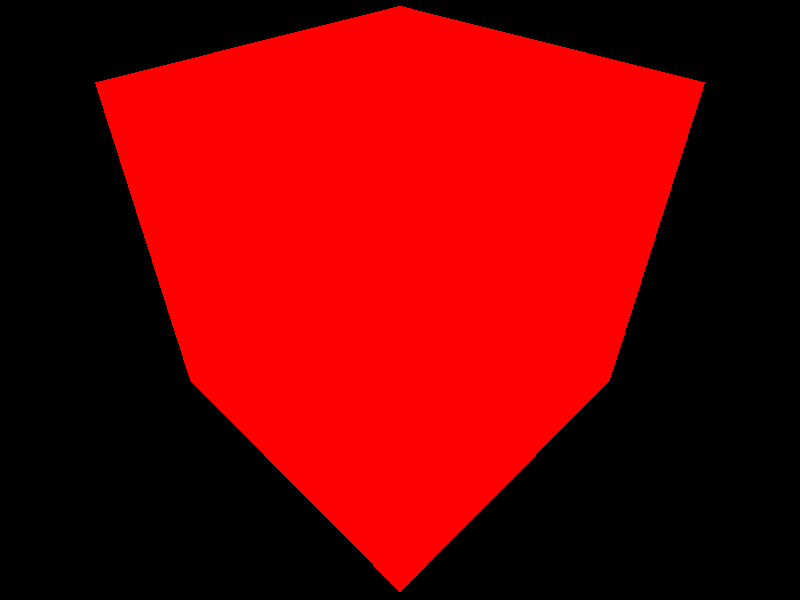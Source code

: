 
// Persistence of Vision Ray Tracer Scene Description File

#version 3.5; // current version is 3.8

/* 
Information on Pov-Ray:
 
My personal introduction into Pov-Ray was the excellent book "3D-Welten, professionelle Animationen und fotorealistische Grafiken mit Raytracing" from 
Toni Lama by Carl Hanser Verlag München Wien, 2004. Apart of that I recommend the Pov-Ray-homepage (http://www.povray.org).

Further information on Pov-Ray can be found at https://sus.ziti.uni-heidelberg.de/Lehre/WS2021_Tools/POVRAY/POVRAY_PeterFischer.pdf,  
https://wiki.povray.org/content/Main_Page, https://de.wikibooks.org/wiki/Raytracing_mit_POV-Ray or, in german language, here: https://www.f-lohmueller.de/pov_tut/pov__ger.htm
*/ 
 
/*
---------------------------------------------------Modeling approach---------------------------------------------- 
In this fractal a sphere is surrounded by 8 other spheres, with all these spheres fitting in one including cube. These 8 surrounding spheres again are 
surrounded by 8 spheres, also fitting into the cube and so on.

The model is achieved by a loop running over the various levels of this fractal with the number of elements increasing by the factor of 8 with each loop. 
Appropriate values can also be calculated for the relation of the radius of spheres from subsequent loops and for the angle necessary for positioning these spheres. 

For each level first the positions of the level's elements are taken from an array and elements are placed onto these positions. Then new positions for the next loop are calculated and 
stored in another array. When the loop is done, array and radius for the next loop are renamed - they are becoming array and radius for the current loop and this loop is started. 


*/
//-----------------------------------Scene settings (Camera, light, background)-------------------------------------------------

global_settings {
    assumed_gamma 1.0
    max_trace_level 5
}

//background { 
//    color rgb <1, 1, 1> 
//}


// create a regular point light source
light_source {
  0*x                  // lights position (translated below)
  color rgb <1,1,1>    // lights color
//shadowless
  translate <20, 30, 30>
}


//The camera

#declare Hauptkamera = camera {
    location  <7.9, 7.9,7.9>
    right     x*image_width/image_height
    look_at   <0, -1.2,  0>
}

camera {
    Hauptkamera
} 

//-----------------------------------Definition of parameters--------------------------------
#declare Start = <0, 0, 0>;   
#declare Radius = 4;

#declare Factor = 0.8835*(sqrt(3) - 1)/(1 + sqrt(2));    //Factor for reduction from level to level
#declare Angle = degrees(atan(1/sqrt(2)));       //Angle for rotation around z-axis

#declare counterAlt = 1;
#declare PositionsAlt = array[counterAlt];
#declare PositionsAlt [0] = <0, 0, 0>; 
#declare RadiusNeu = Radius * Factor;//The radius of spheres in the next level


//-----------------------------------------------Loops for the levels-----------------------------------------------------

#declare Levels = 6;

#declare ticker = 0;
#while (ticker<Levels) //Loop for the various levels

    #declare ticker2 = 0; //ticker2 counts over all positions of the current level
    #declare ticker3 = 0; //ticker3 counts over all positions of the next level.

    #declare counterNeu = 8 * counterAlt; //Every sphere obtains (maximum) 8 surrounding sphere in the subsequent level
    #declare PositionsNeu = array[counterNeu]; //This array stores the positions for the next level. 

    //Loop for the various positions within the current level 
    #while (ticker2<counterAlt) 
        
        //----------------------------------------------------Calculating and positioning elements of the current level-------------------------------
        #declare Position = PositionsAlt[ticker2]; //The position of the current element

        sphere { 
            <0, 0, 0>, Radius 
            pigment {          // (---surface color---)
                color rgb <1,(ticker)/(Levels+1),0>    // lights color
            }
            finish {
                ambient 0.1          // ambient surface reflection color [0.1]
                diffuse 0.6          // amount [0.6]
                brilliance 1.0       // tightness of diffuse illumination [1.0]
                specular 0.1 + 0.15 * ticker       // amount [0.0]
            } // finish
            translate Position
        }

        #declare RadiusNeu = Radius * Factor;//The radius of spheres in the next level

        //Calculating 8 positions for the next level and storing in the array PositionsNeu
        #declare ticker4 = 0;
        #while (ticker4 < 4)

            #declare P1 = <Radius + RadiusNeu, 0, 0>; 
            #declare P1  = vrotate (P1, <0, 0, Angle>); 
            #declare P1  = vrotate (P1, <0, 45+90*(ticker4), 0>); 

            #declare P1 = P1 + Position;

            #declare PositionsNeu[ticker3] = P1;

            #declare ticker3 = ticker3 + 1;//Has to be increased by 1 for each new element in the next level

        #declare ticker4 = ticker4 +1;
        #end

        #declare ticker4 = 4;
        #while (ticker4 < 8)

            #declare P1 = <Radius + RadiusNeu, 0, 0>; 
            #declare P1  = vrotate (P1, <0, 0, -Angle>); 
            #declare P1  = vrotate (P1, <0, 45+90*(ticker4), 0>); 

            #declare P1 = P1 + Position;

            #declare PositionsNeu[ticker3] = P1;   

            #declare ticker3 = ticker3 + 1;//Has to be increased by 1 for each new element in the next level

        #declare ticker4 = ticker4 +1;
        #end

    #declare ticker2 = ticker2 + 1;  
    #end//End of loop for the current level - all elements in the current level have been positioned. 
    
//---------------------------------------------Preparations for starting the next level------------------------------------------------    

    //Before starting the next level Radius and positions are redefined. 
    #declare counterAlt = counterNeu;
    #declare PositionsAlt = PositionsNeu; 
    #declare Radius = RadiusNeu;

#declare ticker = ticker + 1;
#end //end of loop over all levels



//-------------------------------------------------------Including object------------------------------------------------------------------

box { 
    <-4, -4, -4>, <4, 4, 4> 
    pigment {          // (---surface color---)
        color rgbt <1,0,0,0.9>    // lights color
    }
}

